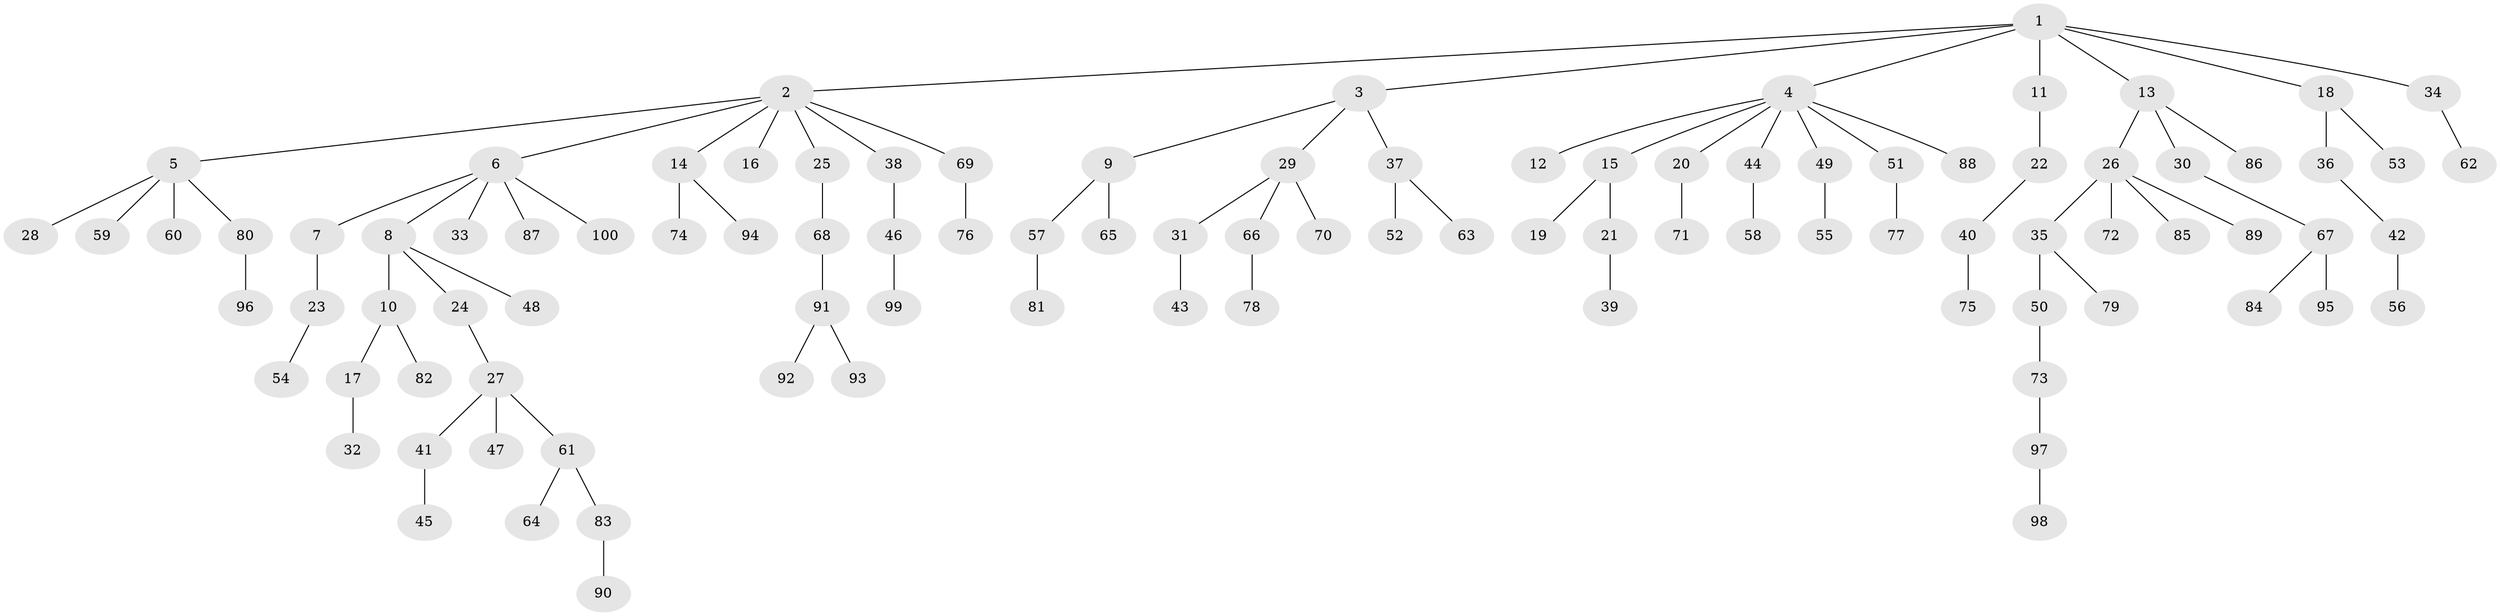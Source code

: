 // Generated by graph-tools (version 1.1) at 2025/11/02/21/25 10:11:10]
// undirected, 100 vertices, 99 edges
graph export_dot {
graph [start="1"]
  node [color=gray90,style=filled];
  1;
  2;
  3;
  4;
  5;
  6;
  7;
  8;
  9;
  10;
  11;
  12;
  13;
  14;
  15;
  16;
  17;
  18;
  19;
  20;
  21;
  22;
  23;
  24;
  25;
  26;
  27;
  28;
  29;
  30;
  31;
  32;
  33;
  34;
  35;
  36;
  37;
  38;
  39;
  40;
  41;
  42;
  43;
  44;
  45;
  46;
  47;
  48;
  49;
  50;
  51;
  52;
  53;
  54;
  55;
  56;
  57;
  58;
  59;
  60;
  61;
  62;
  63;
  64;
  65;
  66;
  67;
  68;
  69;
  70;
  71;
  72;
  73;
  74;
  75;
  76;
  77;
  78;
  79;
  80;
  81;
  82;
  83;
  84;
  85;
  86;
  87;
  88;
  89;
  90;
  91;
  92;
  93;
  94;
  95;
  96;
  97;
  98;
  99;
  100;
  1 -- 2;
  1 -- 3;
  1 -- 4;
  1 -- 11;
  1 -- 13;
  1 -- 18;
  1 -- 34;
  2 -- 5;
  2 -- 6;
  2 -- 14;
  2 -- 16;
  2 -- 25;
  2 -- 38;
  2 -- 69;
  3 -- 9;
  3 -- 29;
  3 -- 37;
  4 -- 12;
  4 -- 15;
  4 -- 20;
  4 -- 44;
  4 -- 49;
  4 -- 51;
  4 -- 88;
  5 -- 28;
  5 -- 59;
  5 -- 60;
  5 -- 80;
  6 -- 7;
  6 -- 8;
  6 -- 33;
  6 -- 87;
  6 -- 100;
  7 -- 23;
  8 -- 10;
  8 -- 24;
  8 -- 48;
  9 -- 57;
  9 -- 65;
  10 -- 17;
  10 -- 82;
  11 -- 22;
  13 -- 26;
  13 -- 30;
  13 -- 86;
  14 -- 74;
  14 -- 94;
  15 -- 19;
  15 -- 21;
  17 -- 32;
  18 -- 36;
  18 -- 53;
  20 -- 71;
  21 -- 39;
  22 -- 40;
  23 -- 54;
  24 -- 27;
  25 -- 68;
  26 -- 35;
  26 -- 72;
  26 -- 85;
  26 -- 89;
  27 -- 41;
  27 -- 47;
  27 -- 61;
  29 -- 31;
  29 -- 66;
  29 -- 70;
  30 -- 67;
  31 -- 43;
  34 -- 62;
  35 -- 50;
  35 -- 79;
  36 -- 42;
  37 -- 52;
  37 -- 63;
  38 -- 46;
  40 -- 75;
  41 -- 45;
  42 -- 56;
  44 -- 58;
  46 -- 99;
  49 -- 55;
  50 -- 73;
  51 -- 77;
  57 -- 81;
  61 -- 64;
  61 -- 83;
  66 -- 78;
  67 -- 84;
  67 -- 95;
  68 -- 91;
  69 -- 76;
  73 -- 97;
  80 -- 96;
  83 -- 90;
  91 -- 92;
  91 -- 93;
  97 -- 98;
}
